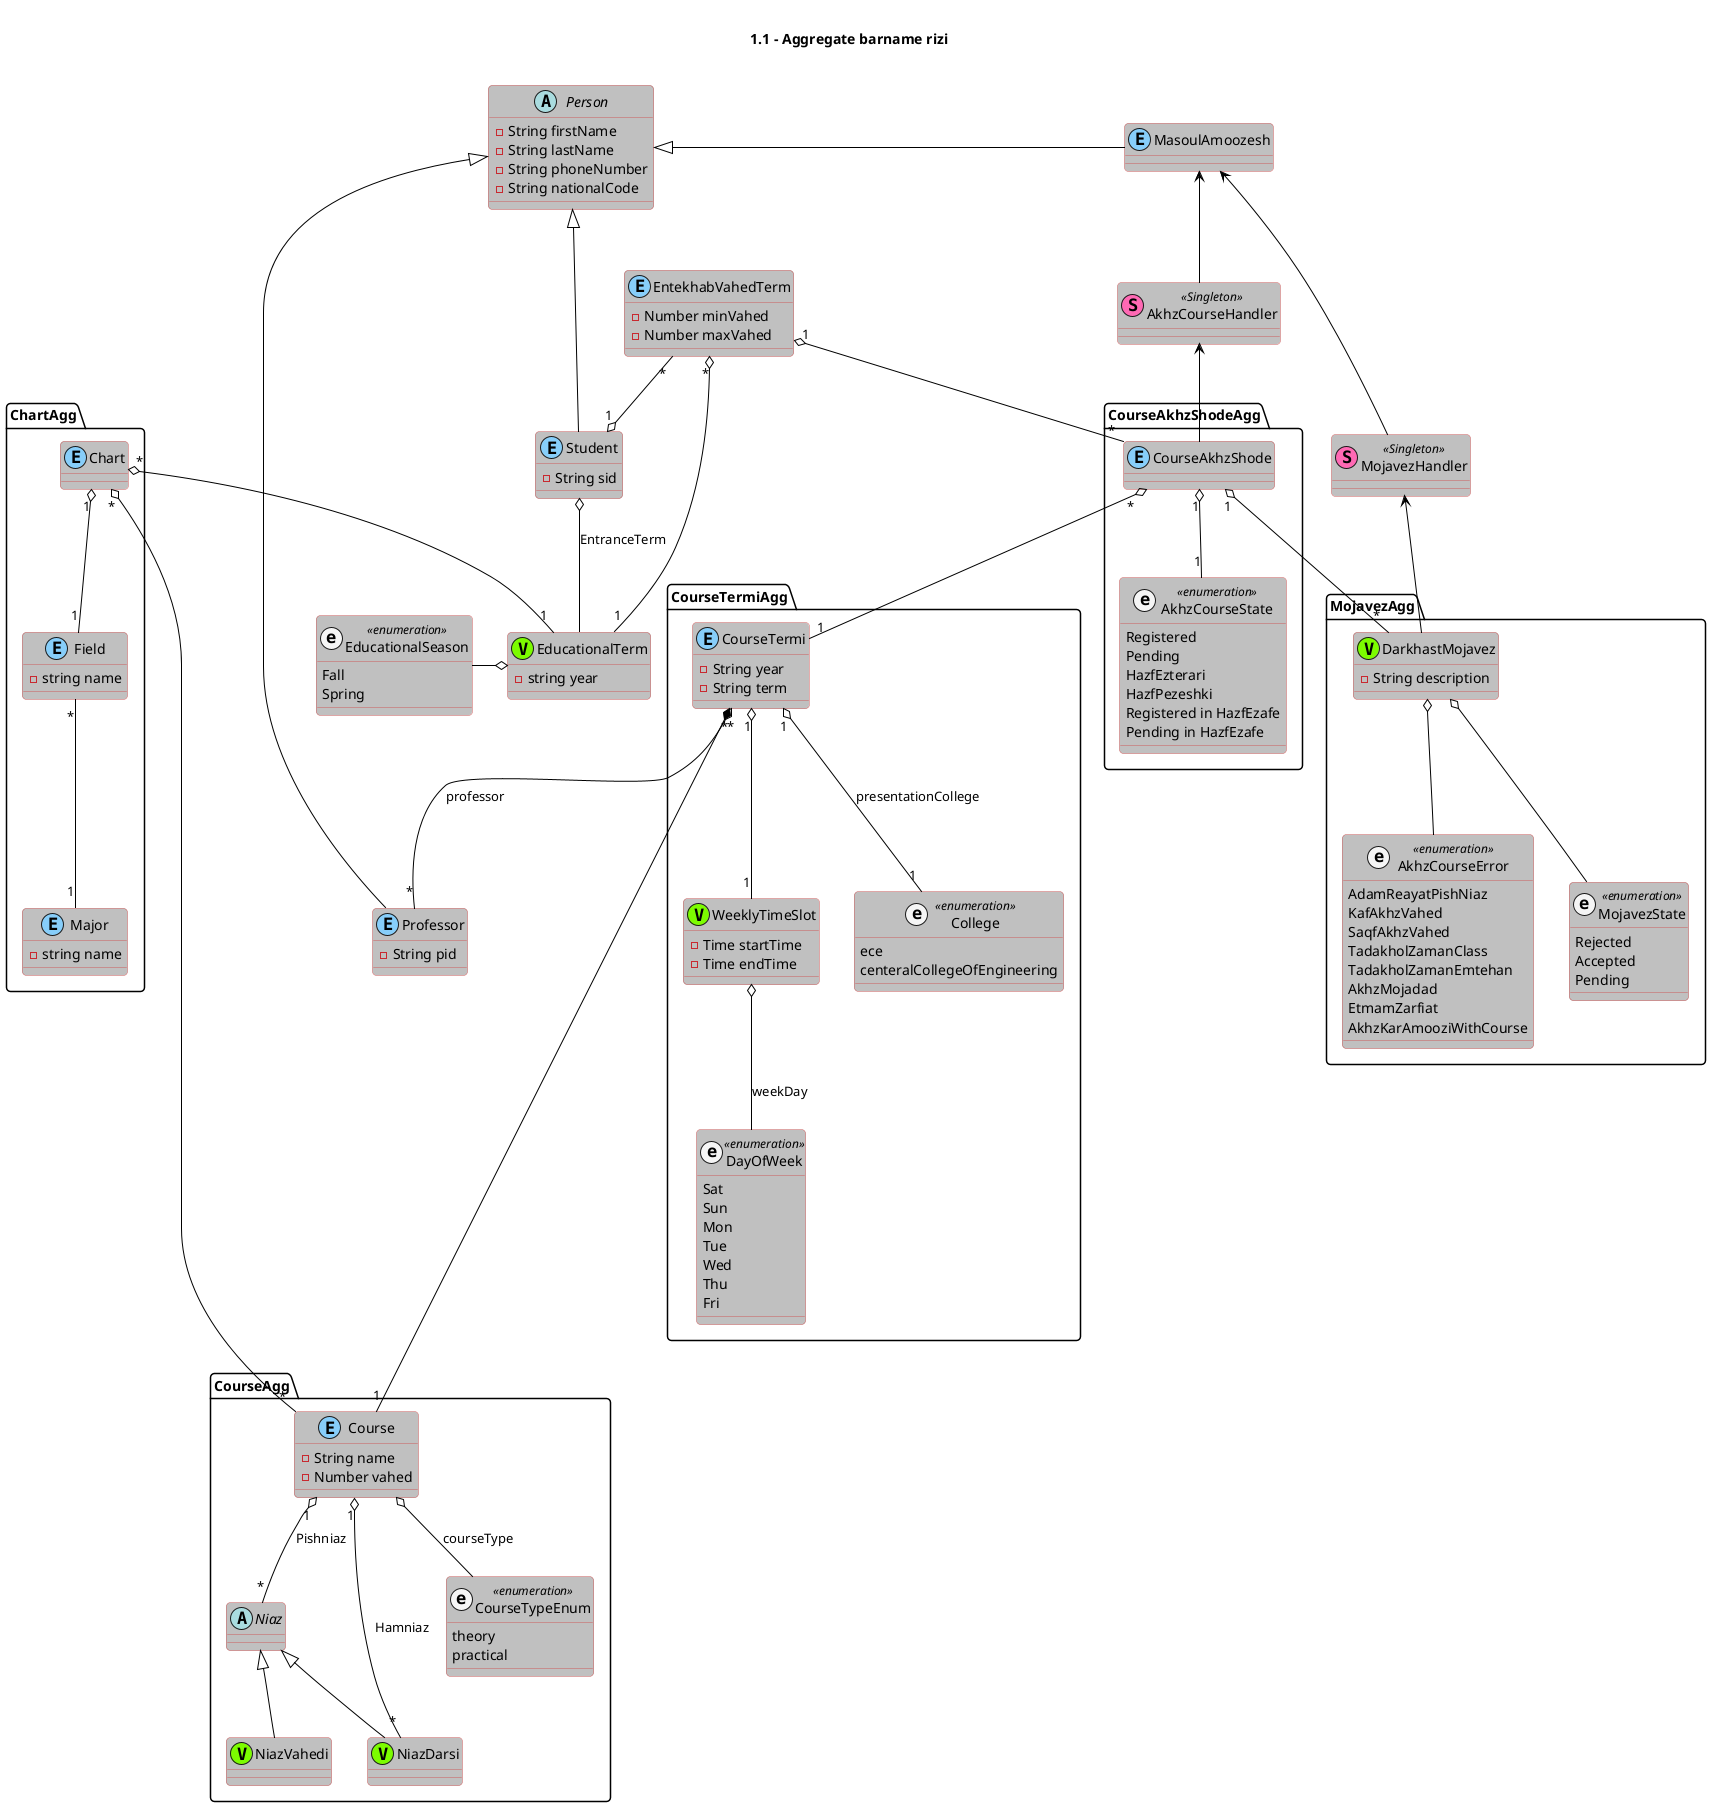 @startuml

skinparam roundcorner 8

skinparam class {
	BackgroundColor #C0C0C0
	ArrowColor black
	BorderColor IndianRed
}

skinparam stereotypeCBackgroundColor gold
skinparam stereotypeIBackgroundColor AntiqueWhite
skinparam stereotypeABackgroundColor yellow

title \n1.1 - Aggregate barname rizi\n

abstract class Person {
  - String firstName
  - String lastName
  - String phoneNumber
  - String nationalCode
}
Person <|- MasoulAmoozesh
Person <|- Student

class Student << (E,LightSkyBlue) >> {
  - String sid
}


Student o-- EducationalTerm : EntranceTerm
enum EducationalSeason << (e,WhiteSmoke) enumeration>> {
  Fall
  Spring
}
class EducationalTerm << (V,LawnGreen) >> {
  - string year
}
EducationalTerm o-left- EducationalSeason

Person <|- Professor
class Professor << (E,LightSkyBlue) >> {
  - String pid
}

class MasoulAmoozesh << (E,LightSkyBlue) >> {
}


package ChartAgg {
' Reshte
  class Major << (E,LightSkyBlue) >> {
    - string name
  }

' Gerayesh
  class Field << (E,LightSkyBlue) >> {
    - string name
  }

  class Chart << (E,LightSkyBlue) >> {
  }
  Field "*" -- "1" Major
  Chart "1" o-- "1" Field
}
Chart "*" o-- "1" EducationalTerm
EntekhabVahedTerm "*" o-- "1" EducationalTerm

package CourseAgg {
  Chart "*" o--- "*" Course
  abstract class Niaz {
  }

  class Course << (E,LightSkyBlue) >> {
    - String name
    - Number vahed
  }
  class NiazDarsi << (V,LawnGreen) >> {
  } 
  Niaz <|-- NiazDarsi

  class NiazVahedi << (V,LawnGreen) >> {
  } 
  Niaz <|-- NiazVahedi
  Course "1" o-- "*" Niaz : Pishniaz
  Course "1" o-- "*" NiazDarsi : Hamniaz
  Course  o-- CourseTypeEnum : courseType 

  enum CourseTypeEnum << (e,WhiteSmoke) enumeration>> {
    theory
    practical
  }
}

package CourseTermiAgg {
  
  class CourseTermi << (E,LightSkyBlue) >> {
    - String year
    - String term
  }
  CourseTermi "*" *---- "1" Course
  CourseTermi "*" o-- "*" Professor : professor
  ' CourseTermi "*" o-- "*" Student : students
  CourseTermi "1" o-- "1" WeeklyTimeSlot
  CourseTermi "1" o-- "1" College : presentationCollege
  class WeeklyTimeSlot << (V,LawnGreen) >> {
    - Time startTime
    - Time endTime
  }
  WeeklyTimeSlot o-- DayOfWeek : weekDay
  enum DayOfWeek << (e,WhiteSmoke) enumeration>> {
    Sat
    Sun
    Mon
    Tue
    Wed
    Thu
    Fri
  }
  enum College << (e,WhiteSmoke) enumeration>> {
    ece
    centeralCollegeOfEngineering
  }

}


class EntekhabVahedTerm << (E,LightSkyBlue) >> {
  - Number minVahed
  - Number maxVahed
}
EntekhabVahedTerm "*" --o "1" Student

package CourseAkhzShodeAgg {
  EntekhabVahedTerm "1" o-- "*" CourseAkhzShode
  
  enum AkhzCourseState << (e,WhiteSmoke) enumeration>> {
    Registered
    Pending
    HazfEzterari
    HazfPezeshki
    Registered in HazfEzafe
    Pending in HazfEzafe
  }
  class CourseAkhzShode << (E,LightSkyBlue) >> {
  }
  CourseAkhzShode "*" o-- "1" CourseTermi
  CourseAkhzShode "1" o-- "1" AkhzCourseState
}
AkhzCourseHandler <-- CourseAkhzShode
class AkhzCourseHandler << (S,HotPink) Singleton >> {
}
MasoulAmoozesh <-- AkhzCourseHandler



class MojavezHandler << (S,HotPink) Singleton >> {
}
MasoulAmoozesh <-- MojavezHandler



package MojavezAgg {
  MojavezHandler <-- DarkhastMojavez
  ' MojavezHandler <-- AkhzCourseError
  enum AkhzCourseError << (e,WhiteSmoke) enumeration>> {
    AdamReayatPishNiaz
    KafAkhzVahed
    SaqfAkhzVahed
    TadakholZamanClass
    TadakholZamanEmtehan
    AkhzMojadad
    EtmamZarfiat
    AkhzKarAmooziWithCourse
  }

  class DarkhastMojavez << (V,LawnGreen) >> {
    - String description
  }
  DarkhastMojavez o-- AkhzCourseError
  DarkhastMojavez o-- MojavezState
  CourseAkhzShode "1" o-- "*" DarkhastMojavez
  enum MojavezState << (e,WhiteSmoke) enumeration>> {
    Rejected
    Accepted
    Pending
  }
}

@enduml
